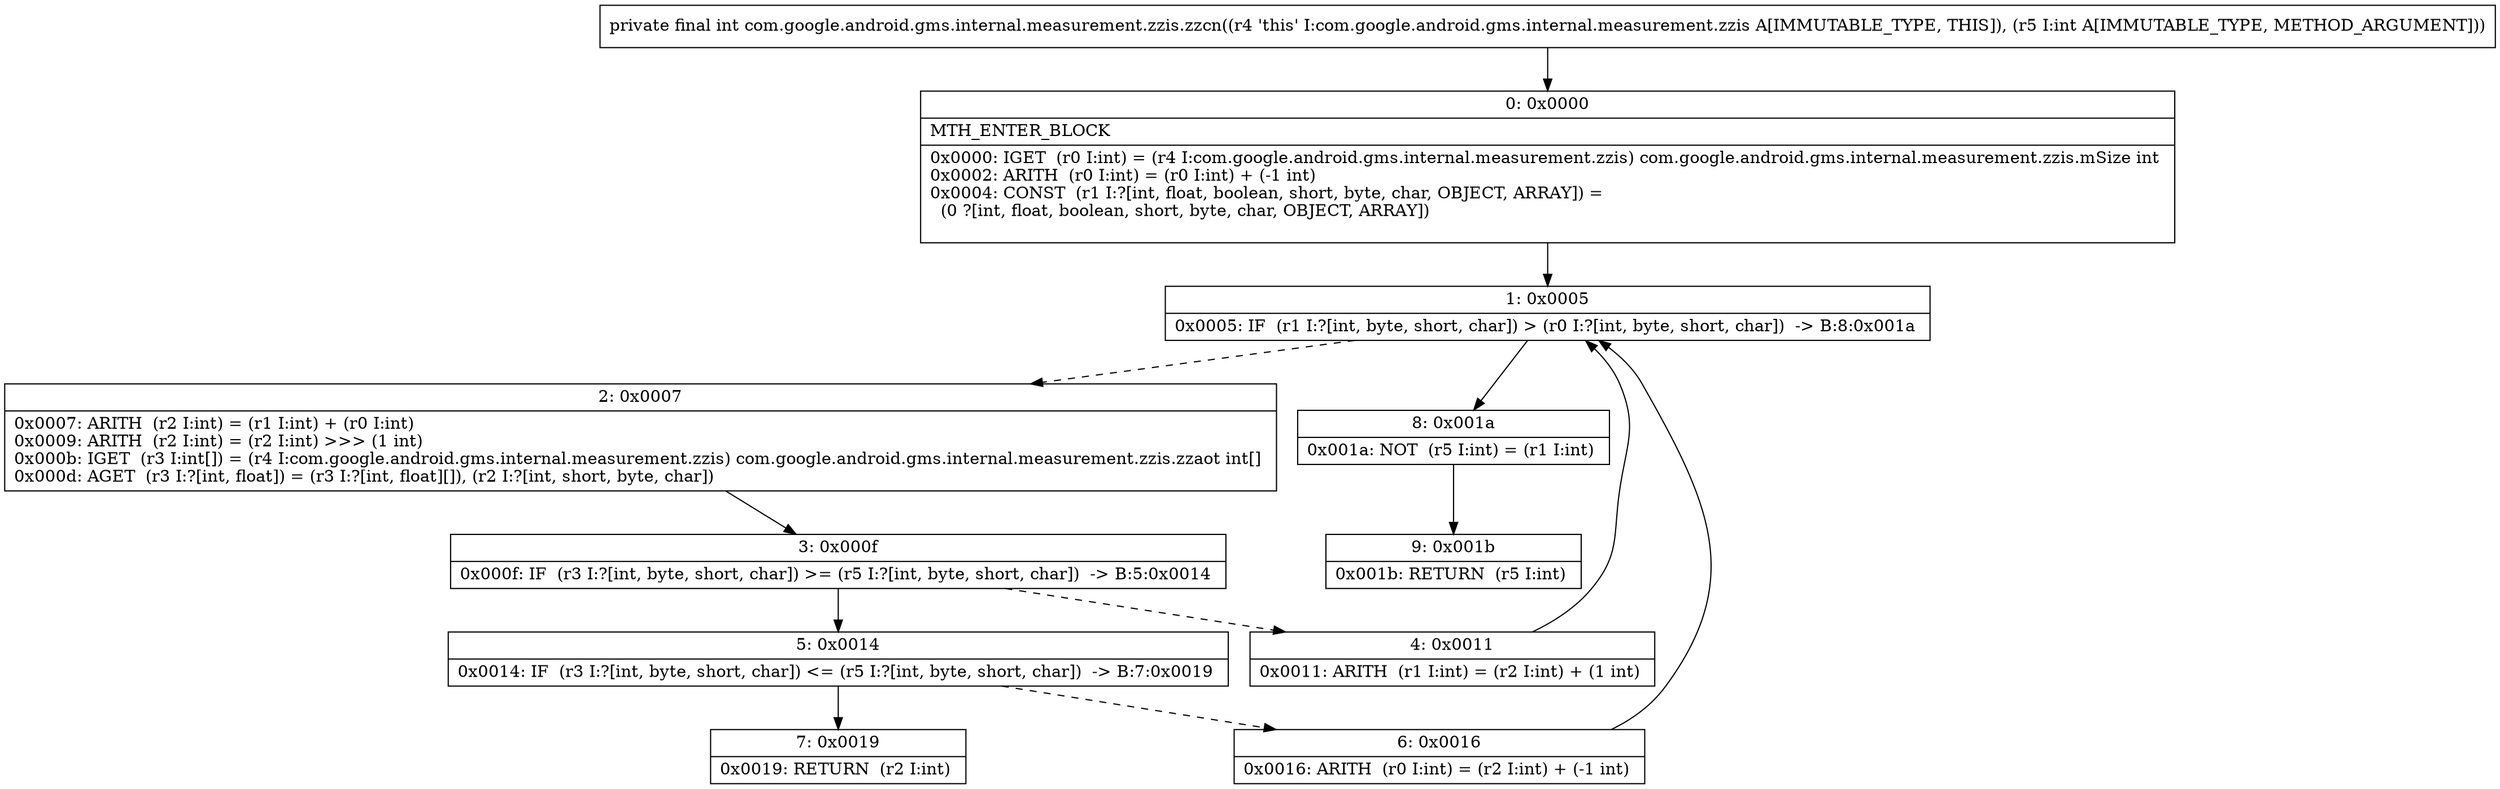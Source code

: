 digraph "CFG forcom.google.android.gms.internal.measurement.zzis.zzcn(I)I" {
Node_0 [shape=record,label="{0\:\ 0x0000|MTH_ENTER_BLOCK\l|0x0000: IGET  (r0 I:int) = (r4 I:com.google.android.gms.internal.measurement.zzis) com.google.android.gms.internal.measurement.zzis.mSize int \l0x0002: ARITH  (r0 I:int) = (r0 I:int) + (\-1 int) \l0x0004: CONST  (r1 I:?[int, float, boolean, short, byte, char, OBJECT, ARRAY]) = \l  (0 ?[int, float, boolean, short, byte, char, OBJECT, ARRAY])\l \l}"];
Node_1 [shape=record,label="{1\:\ 0x0005|0x0005: IF  (r1 I:?[int, byte, short, char]) \> (r0 I:?[int, byte, short, char])  \-\> B:8:0x001a \l}"];
Node_2 [shape=record,label="{2\:\ 0x0007|0x0007: ARITH  (r2 I:int) = (r1 I:int) + (r0 I:int) \l0x0009: ARITH  (r2 I:int) = (r2 I:int) \>\>\> (1 int) \l0x000b: IGET  (r3 I:int[]) = (r4 I:com.google.android.gms.internal.measurement.zzis) com.google.android.gms.internal.measurement.zzis.zzaot int[] \l0x000d: AGET  (r3 I:?[int, float]) = (r3 I:?[int, float][]), (r2 I:?[int, short, byte, char]) \l}"];
Node_3 [shape=record,label="{3\:\ 0x000f|0x000f: IF  (r3 I:?[int, byte, short, char]) \>= (r5 I:?[int, byte, short, char])  \-\> B:5:0x0014 \l}"];
Node_4 [shape=record,label="{4\:\ 0x0011|0x0011: ARITH  (r1 I:int) = (r2 I:int) + (1 int) \l}"];
Node_5 [shape=record,label="{5\:\ 0x0014|0x0014: IF  (r3 I:?[int, byte, short, char]) \<= (r5 I:?[int, byte, short, char])  \-\> B:7:0x0019 \l}"];
Node_6 [shape=record,label="{6\:\ 0x0016|0x0016: ARITH  (r0 I:int) = (r2 I:int) + (\-1 int) \l}"];
Node_7 [shape=record,label="{7\:\ 0x0019|0x0019: RETURN  (r2 I:int) \l}"];
Node_8 [shape=record,label="{8\:\ 0x001a|0x001a: NOT  (r5 I:int) = (r1 I:int) \l}"];
Node_9 [shape=record,label="{9\:\ 0x001b|0x001b: RETURN  (r5 I:int) \l}"];
MethodNode[shape=record,label="{private final int com.google.android.gms.internal.measurement.zzis.zzcn((r4 'this' I:com.google.android.gms.internal.measurement.zzis A[IMMUTABLE_TYPE, THIS]), (r5 I:int A[IMMUTABLE_TYPE, METHOD_ARGUMENT])) }"];
MethodNode -> Node_0;
Node_0 -> Node_1;
Node_1 -> Node_2[style=dashed];
Node_1 -> Node_8;
Node_2 -> Node_3;
Node_3 -> Node_4[style=dashed];
Node_3 -> Node_5;
Node_4 -> Node_1;
Node_5 -> Node_6[style=dashed];
Node_5 -> Node_7;
Node_6 -> Node_1;
Node_8 -> Node_9;
}

